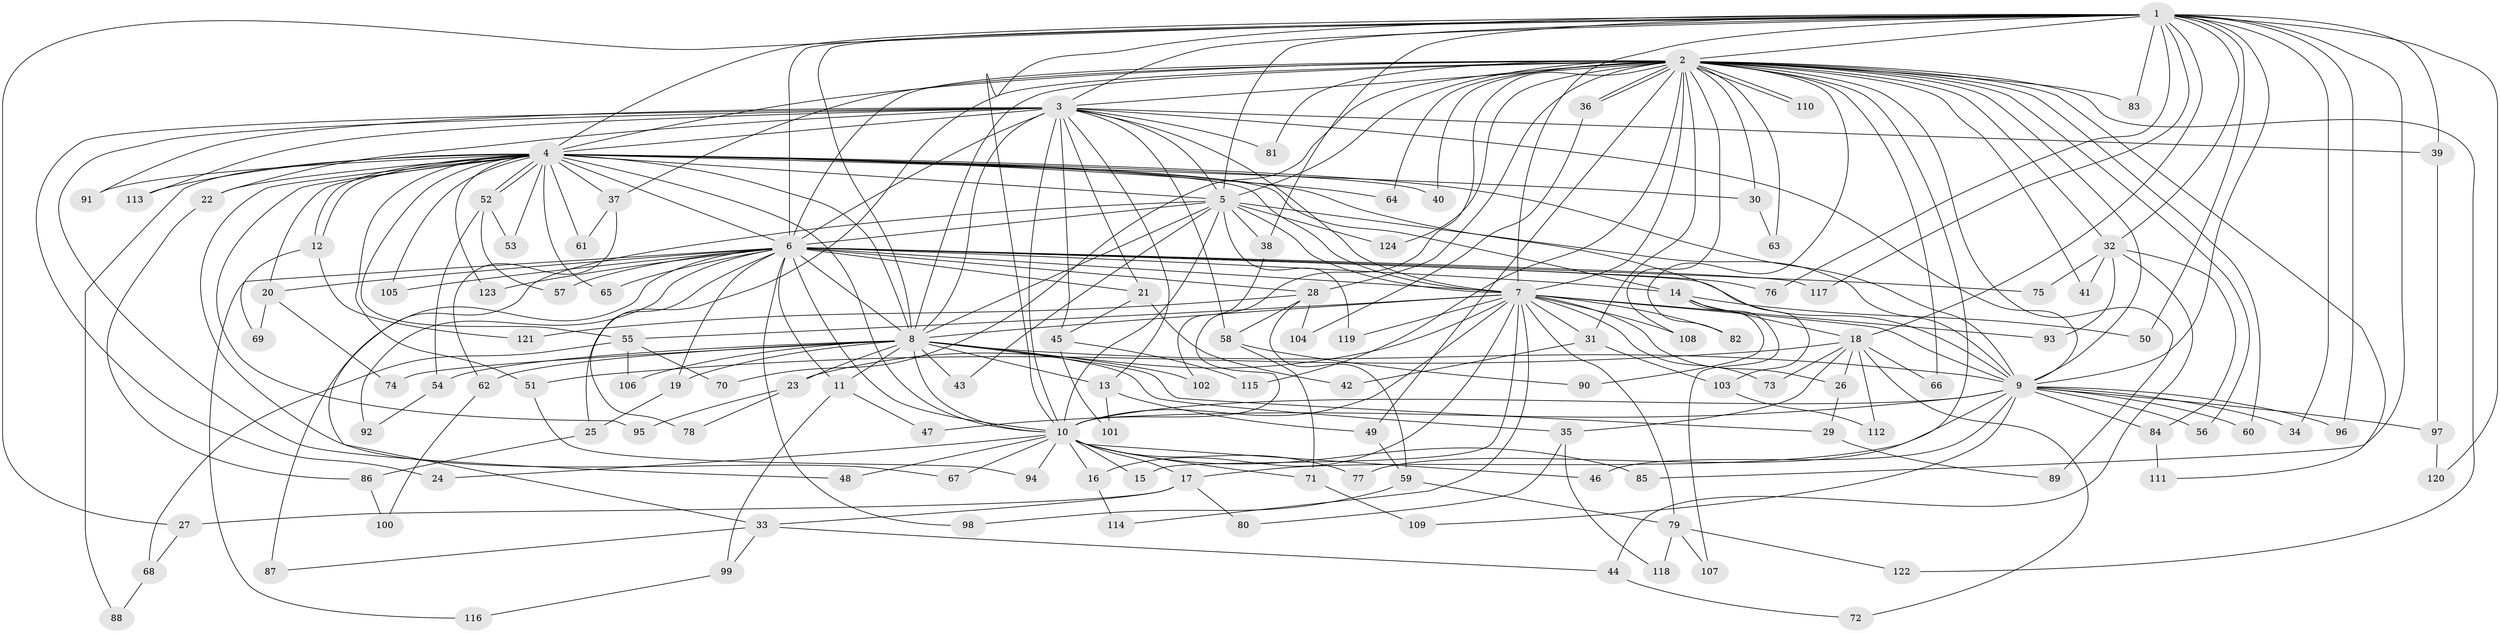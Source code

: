// Generated by graph-tools (version 1.1) at 2025/25/03/09/25 03:25:47]
// undirected, 124 vertices, 273 edges
graph export_dot {
graph [start="1"]
  node [color=gray90,style=filled];
  1;
  2;
  3;
  4;
  5;
  6;
  7;
  8;
  9;
  10;
  11;
  12;
  13;
  14;
  15;
  16;
  17;
  18;
  19;
  20;
  21;
  22;
  23;
  24;
  25;
  26;
  27;
  28;
  29;
  30;
  31;
  32;
  33;
  34;
  35;
  36;
  37;
  38;
  39;
  40;
  41;
  42;
  43;
  44;
  45;
  46;
  47;
  48;
  49;
  50;
  51;
  52;
  53;
  54;
  55;
  56;
  57;
  58;
  59;
  60;
  61;
  62;
  63;
  64;
  65;
  66;
  67;
  68;
  69;
  70;
  71;
  72;
  73;
  74;
  75;
  76;
  77;
  78;
  79;
  80;
  81;
  82;
  83;
  84;
  85;
  86;
  87;
  88;
  89;
  90;
  91;
  92;
  93;
  94;
  95;
  96;
  97;
  98;
  99;
  100;
  101;
  102;
  103;
  104;
  105;
  106;
  107;
  108;
  109;
  110;
  111;
  112;
  113;
  114;
  115;
  116;
  117;
  118;
  119;
  120;
  121;
  122;
  123;
  124;
  1 -- 2;
  1 -- 3;
  1 -- 4;
  1 -- 5;
  1 -- 6;
  1 -- 7;
  1 -- 8;
  1 -- 9;
  1 -- 10;
  1 -- 18;
  1 -- 27;
  1 -- 32;
  1 -- 34;
  1 -- 38;
  1 -- 39;
  1 -- 50;
  1 -- 76;
  1 -- 83;
  1 -- 85;
  1 -- 96;
  1 -- 117;
  1 -- 120;
  2 -- 3;
  2 -- 4;
  2 -- 5;
  2 -- 6;
  2 -- 7;
  2 -- 8;
  2 -- 9;
  2 -- 10;
  2 -- 25;
  2 -- 28;
  2 -- 30;
  2 -- 31;
  2 -- 32;
  2 -- 36;
  2 -- 36;
  2 -- 37;
  2 -- 40;
  2 -- 41;
  2 -- 49;
  2 -- 56;
  2 -- 60;
  2 -- 63;
  2 -- 64;
  2 -- 66;
  2 -- 70;
  2 -- 77;
  2 -- 81;
  2 -- 82;
  2 -- 83;
  2 -- 89;
  2 -- 108;
  2 -- 110;
  2 -- 110;
  2 -- 111;
  2 -- 115;
  2 -- 122;
  2 -- 124;
  3 -- 4;
  3 -- 5;
  3 -- 6;
  3 -- 7;
  3 -- 8;
  3 -- 9;
  3 -- 10;
  3 -- 13;
  3 -- 21;
  3 -- 22;
  3 -- 24;
  3 -- 39;
  3 -- 45;
  3 -- 48;
  3 -- 58;
  3 -- 81;
  3 -- 91;
  3 -- 113;
  4 -- 5;
  4 -- 6;
  4 -- 7;
  4 -- 8;
  4 -- 9;
  4 -- 10;
  4 -- 12;
  4 -- 12;
  4 -- 14;
  4 -- 20;
  4 -- 22;
  4 -- 30;
  4 -- 37;
  4 -- 40;
  4 -- 51;
  4 -- 52;
  4 -- 52;
  4 -- 53;
  4 -- 55;
  4 -- 61;
  4 -- 64;
  4 -- 65;
  4 -- 67;
  4 -- 88;
  4 -- 91;
  4 -- 95;
  4 -- 103;
  4 -- 105;
  4 -- 113;
  4 -- 123;
  5 -- 6;
  5 -- 7;
  5 -- 8;
  5 -- 9;
  5 -- 10;
  5 -- 33;
  5 -- 38;
  5 -- 43;
  5 -- 119;
  5 -- 124;
  6 -- 7;
  6 -- 8;
  6 -- 9;
  6 -- 10;
  6 -- 11;
  6 -- 14;
  6 -- 19;
  6 -- 20;
  6 -- 21;
  6 -- 28;
  6 -- 57;
  6 -- 65;
  6 -- 75;
  6 -- 76;
  6 -- 78;
  6 -- 87;
  6 -- 92;
  6 -- 98;
  6 -- 105;
  6 -- 116;
  6 -- 117;
  6 -- 123;
  7 -- 8;
  7 -- 9;
  7 -- 10;
  7 -- 15;
  7 -- 16;
  7 -- 23;
  7 -- 26;
  7 -- 31;
  7 -- 55;
  7 -- 73;
  7 -- 79;
  7 -- 82;
  7 -- 93;
  7 -- 108;
  7 -- 114;
  7 -- 119;
  8 -- 9;
  8 -- 10;
  8 -- 11;
  8 -- 13;
  8 -- 19;
  8 -- 23;
  8 -- 29;
  8 -- 35;
  8 -- 43;
  8 -- 54;
  8 -- 62;
  8 -- 74;
  8 -- 102;
  8 -- 106;
  9 -- 10;
  9 -- 17;
  9 -- 34;
  9 -- 46;
  9 -- 47;
  9 -- 56;
  9 -- 60;
  9 -- 84;
  9 -- 96;
  9 -- 97;
  9 -- 109;
  10 -- 15;
  10 -- 16;
  10 -- 17;
  10 -- 24;
  10 -- 46;
  10 -- 48;
  10 -- 67;
  10 -- 71;
  10 -- 77;
  10 -- 85;
  10 -- 94;
  11 -- 47;
  11 -- 99;
  12 -- 69;
  12 -- 121;
  13 -- 49;
  13 -- 101;
  14 -- 18;
  14 -- 50;
  14 -- 90;
  14 -- 107;
  16 -- 114;
  17 -- 27;
  17 -- 33;
  17 -- 80;
  18 -- 26;
  18 -- 35;
  18 -- 51;
  18 -- 66;
  18 -- 72;
  18 -- 73;
  18 -- 112;
  19 -- 25;
  20 -- 69;
  20 -- 74;
  21 -- 42;
  21 -- 45;
  22 -- 86;
  23 -- 78;
  23 -- 95;
  25 -- 86;
  26 -- 29;
  27 -- 68;
  28 -- 58;
  28 -- 59;
  28 -- 104;
  28 -- 121;
  29 -- 89;
  30 -- 63;
  31 -- 42;
  31 -- 103;
  32 -- 41;
  32 -- 44;
  32 -- 75;
  32 -- 84;
  32 -- 93;
  33 -- 44;
  33 -- 87;
  33 -- 99;
  35 -- 80;
  35 -- 118;
  36 -- 104;
  37 -- 61;
  37 -- 62;
  38 -- 102;
  39 -- 97;
  44 -- 72;
  45 -- 101;
  45 -- 115;
  49 -- 59;
  51 -- 94;
  52 -- 53;
  52 -- 54;
  52 -- 57;
  54 -- 92;
  55 -- 68;
  55 -- 70;
  55 -- 106;
  58 -- 71;
  58 -- 90;
  59 -- 79;
  59 -- 98;
  62 -- 100;
  68 -- 88;
  71 -- 109;
  79 -- 107;
  79 -- 118;
  79 -- 122;
  84 -- 111;
  86 -- 100;
  97 -- 120;
  99 -- 116;
  103 -- 112;
}
